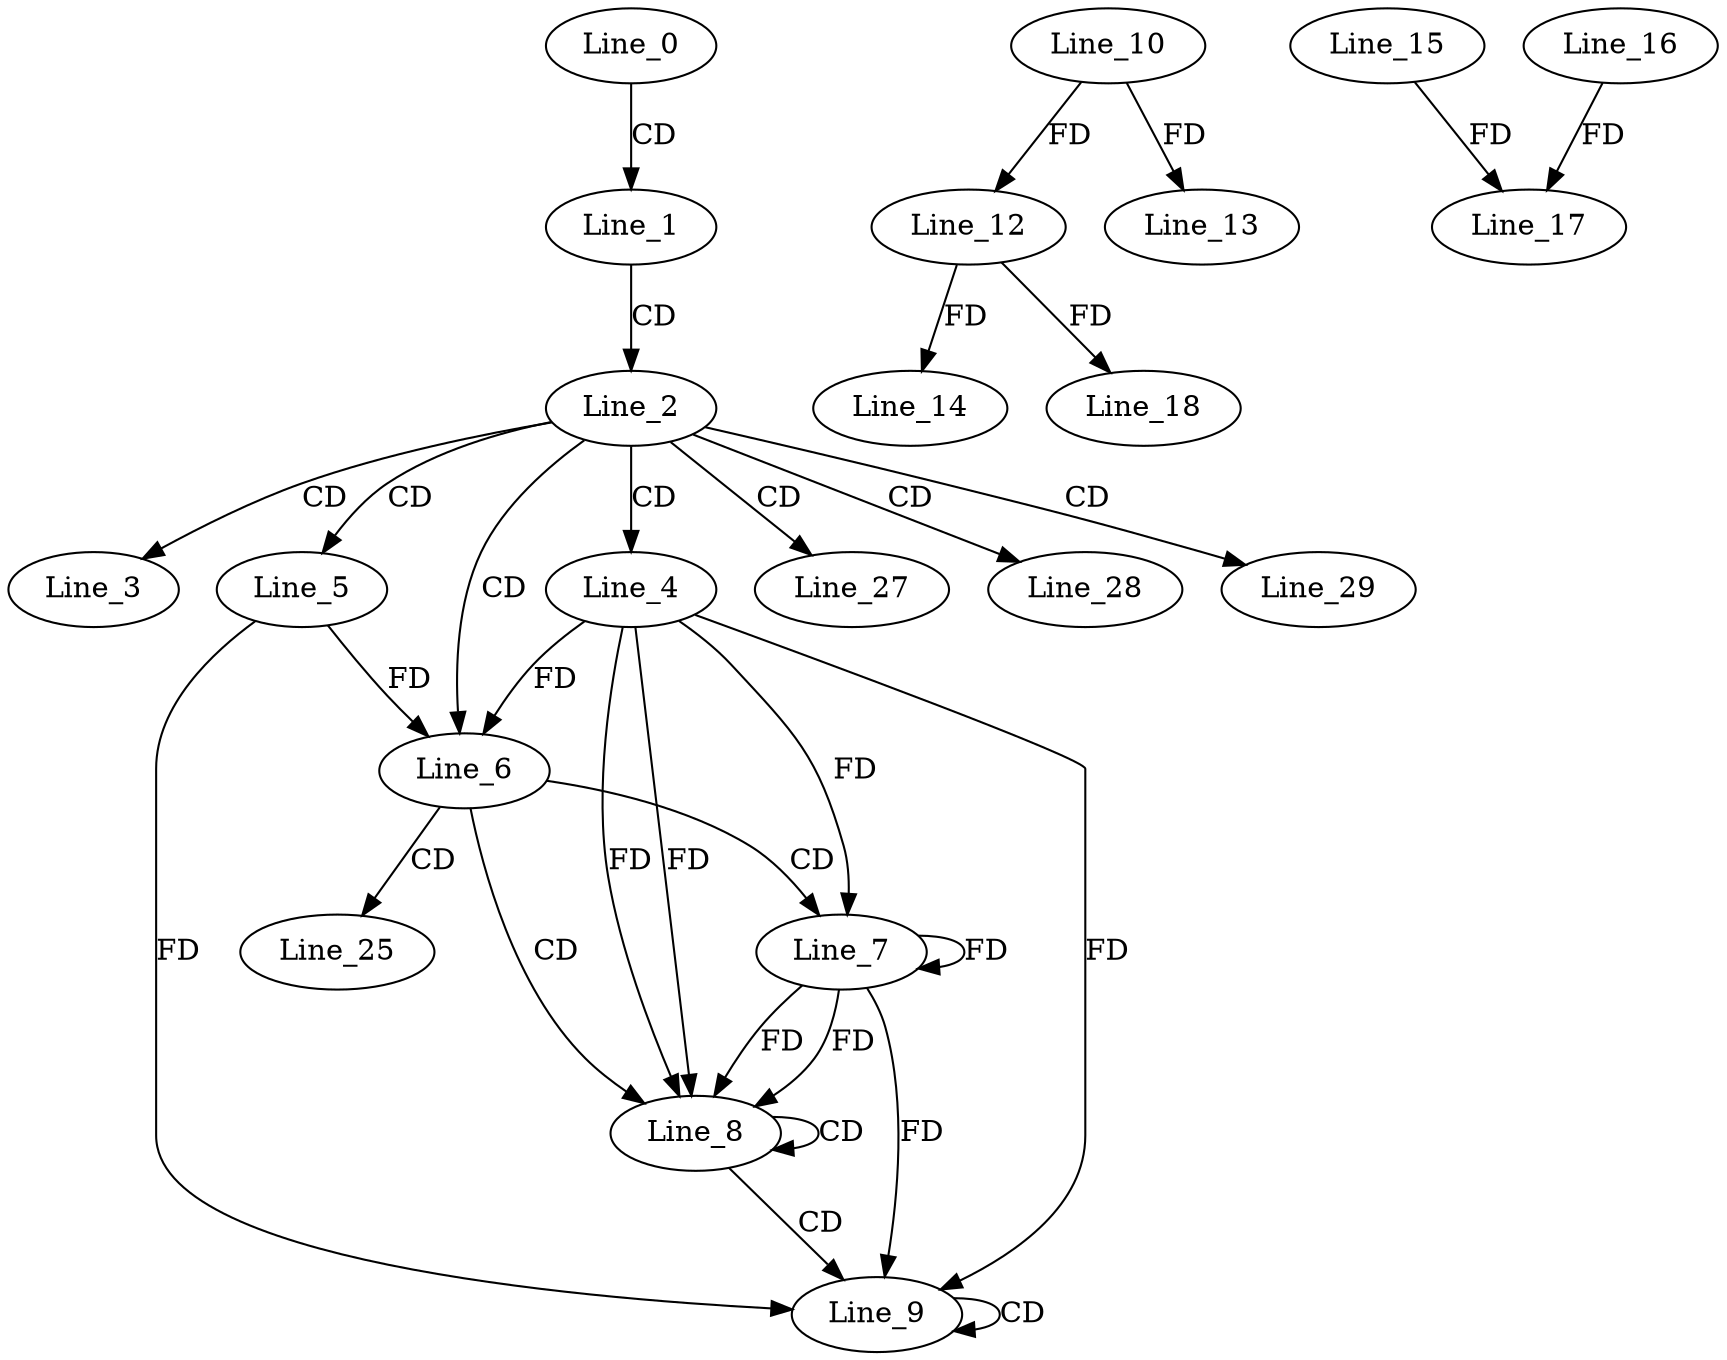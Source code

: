 digraph G {
  Line_0;
  Line_1;
  Line_2;
  Line_3;
  Line_4;
  Line_5;
  Line_6;
  Line_6;
  Line_7;
  Line_8;
  Line_8;
  Line_9;
  Line_9;
  Line_10;
  Line_12;
  Line_13;
  Line_12;
  Line_14;
  Line_15;
  Line_17;
  Line_16;
  Line_18;
  Line_25;
  Line_27;
  Line_28;
  Line_29;
  Line_0 -> Line_1 [ label="CD" ];
  Line_1 -> Line_2 [ label="CD" ];
  Line_2 -> Line_3 [ label="CD" ];
  Line_2 -> Line_4 [ label="CD" ];
  Line_2 -> Line_5 [ label="CD" ];
  Line_2 -> Line_6 [ label="CD" ];
  Line_4 -> Line_6 [ label="FD" ];
  Line_5 -> Line_6 [ label="FD" ];
  Line_6 -> Line_7 [ label="CD" ];
  Line_4 -> Line_7 [ label="FD" ];
  Line_7 -> Line_7 [ label="FD" ];
  Line_6 -> Line_8 [ label="CD" ];
  Line_4 -> Line_8 [ label="FD" ];
  Line_7 -> Line_8 [ label="FD" ];
  Line_8 -> Line_8 [ label="CD" ];
  Line_4 -> Line_8 [ label="FD" ];
  Line_7 -> Line_8 [ label="FD" ];
  Line_8 -> Line_9 [ label="CD" ];
  Line_9 -> Line_9 [ label="CD" ];
  Line_4 -> Line_9 [ label="FD" ];
  Line_7 -> Line_9 [ label="FD" ];
  Line_5 -> Line_9 [ label="FD" ];
  Line_10 -> Line_12 [ label="FD" ];
  Line_10 -> Line_13 [ label="FD" ];
  Line_12 -> Line_14 [ label="FD" ];
  Line_15 -> Line_17 [ label="FD" ];
  Line_16 -> Line_17 [ label="FD" ];
  Line_12 -> Line_18 [ label="FD" ];
  Line_6 -> Line_25 [ label="CD" ];
  Line_2 -> Line_27 [ label="CD" ];
  Line_2 -> Line_28 [ label="CD" ];
  Line_2 -> Line_29 [ label="CD" ];
}
